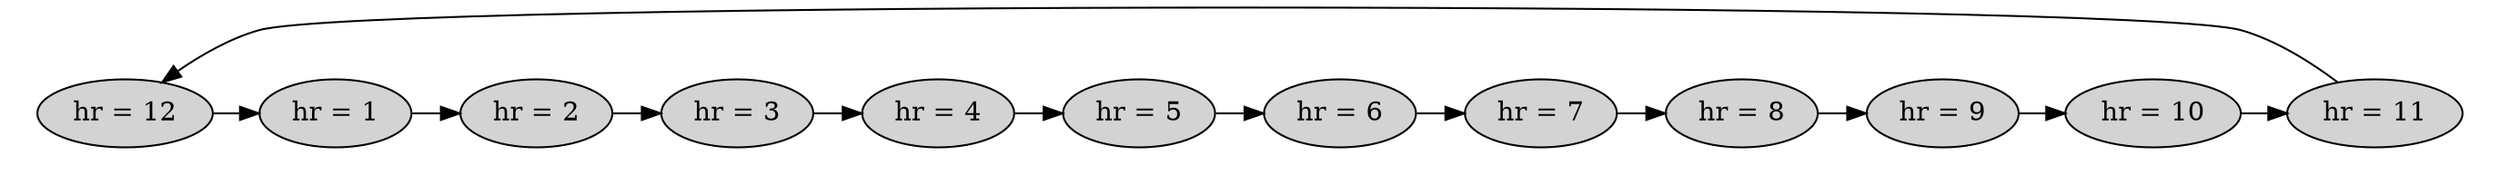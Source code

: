 strict digraph DiskGraph {
nodesep=0.35;
subgraph cluster_graph {
color="white";
-7891303547828010230 [label="hr = 1",style = filled]
6735095729877665099 [label="hr = 2",style = filled]
1761265517180946292 [label="hr = 3",style = filled]
-5083435423524115484 [label="hr = 4",style = filled]
-255972751425541669 [label="hr = 5",style = filled]
3709051817111105434 [label="hr = 6",style = filled]
8538731092302130597 [label="hr = 7",style = filled]
821681815682847895 [label="hr = 8",style = filled]
5647983475173643944 [label="hr = 9",style = filled]
-9121473896074899223 [label="hr = 10",style = filled]
-4292885265818987818 [label="hr = 11",style = filled]
7307614150327008838 [label="hr = 12",style = filled]
-7891303547828010230 -> 6735095729877665099 [label="",color="black",fontcolor="black"];
6735095729877665099 -> 1761265517180946292 [label="",color="black",fontcolor="black"];
1761265517180946292 -> -5083435423524115484 [label="",color="black",fontcolor="black"];
-5083435423524115484 -> -255972751425541669 [label="",color="black",fontcolor="black"];
-255972751425541669 -> 3709051817111105434 [label="",color="black",fontcolor="black"];
3709051817111105434 -> 8538731092302130597 [label="",color="black",fontcolor="black"];
8538731092302130597 -> 821681815682847895 [label="",color="black",fontcolor="black"];
821681815682847895 -> 5647983475173643944 [label="",color="black",fontcolor="black"];
5647983475173643944 -> -9121473896074899223 [label="",color="black",fontcolor="black"];
-9121473896074899223 -> -4292885265818987818 [label="",color="black",fontcolor="black"];
-4292885265818987818 -> 7307614150327008838 [label="",color="black",fontcolor="black"];
7307614150327008838 -> -7891303547828010230 [label="",color="black",fontcolor="black"];
{rank = same; 5647983475173643944;-7891303547828010230;-255972751425541669;6735095729877665099;3709051817111105434;-9121473896074899223;1761265517180946292;8538731092302130597;-4292885265818987818;821681815682847895;7307614150327008838;-5083435423524115484;}
}
}